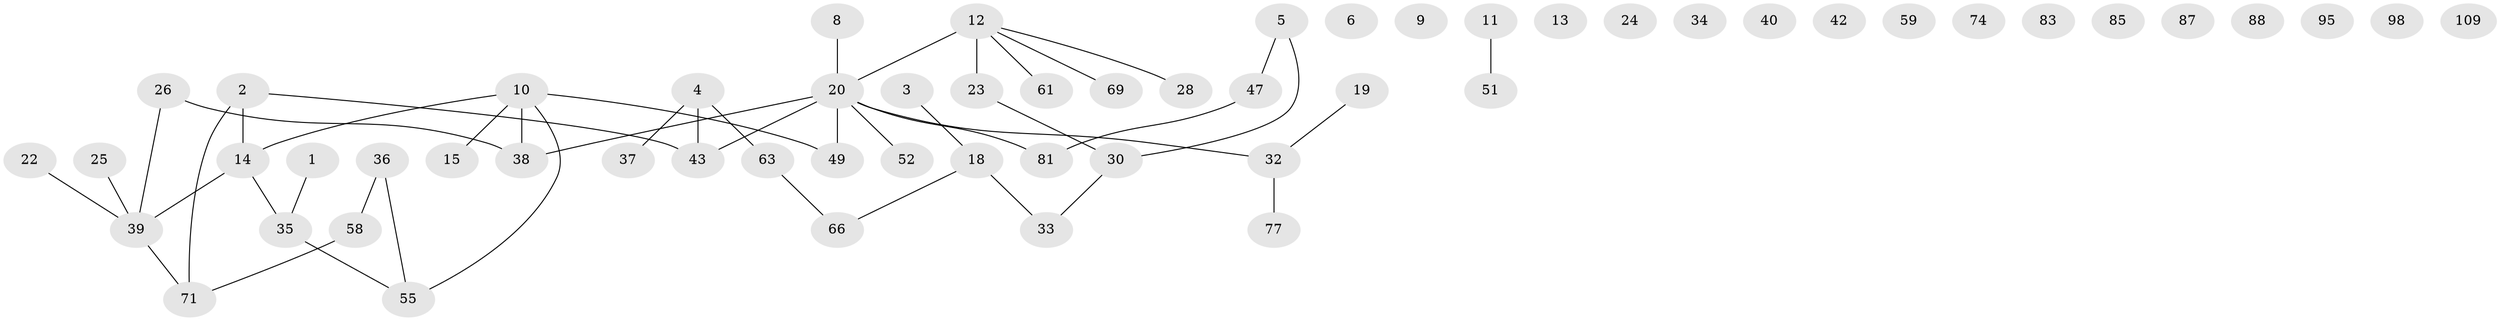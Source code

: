 // original degree distribution, {1: 0.3157894736842105, 2: 0.2719298245614035, 0: 0.12280701754385964, 3: 0.20175438596491227, 4: 0.06140350877192982, 5: 0.008771929824561403, 6: 0.017543859649122806}
// Generated by graph-tools (version 1.1) at 2025/13/03/09/25 04:13:13]
// undirected, 57 vertices, 47 edges
graph export_dot {
graph [start="1"]
  node [color=gray90,style=filled];
  1 [super="+97"];
  2 [super="+21+65"];
  3 [super="+41"];
  4 [super="+54"];
  5 [super="+7+79"];
  6;
  8 [super="+72"];
  9 [super="+48"];
  10 [super="+84+96+17+76"];
  11;
  12 [super="+67"];
  13 [super="+89"];
  14 [super="+16+111"];
  15 [super="+53"];
  18 [super="+56+31+45"];
  19;
  20 [super="+27+110+62"];
  22 [super="+46"];
  23 [super="+29"];
  24;
  25 [super="+44"];
  26 [super="+80"];
  28;
  30;
  32 [super="+108"];
  33 [super="+106+90"];
  34;
  35;
  36 [super="+60"];
  37 [super="+57"];
  38;
  39 [super="+100"];
  40;
  42;
  43 [super="+113"];
  47 [super="+73+94"];
  49 [super="+92"];
  51;
  52 [super="+105"];
  55;
  58 [super="+75+68"];
  59;
  61 [super="+70"];
  63;
  66;
  69;
  71;
  74;
  77;
  81 [super="+91"];
  83;
  85;
  87;
  88;
  95;
  98;
  109;
  1 -- 35;
  2 -- 43;
  2 -- 14;
  2 -- 71;
  3 -- 18;
  4 -- 43;
  4 -- 37;
  4 -- 63;
  5 -- 30;
  5 -- 47;
  8 -- 20;
  10 -- 49;
  10 -- 38;
  10 -- 14;
  10 -- 15;
  10 -- 55;
  11 -- 51;
  12 -- 61;
  12 -- 20 [weight=3];
  12 -- 69;
  12 -- 23;
  12 -- 28;
  14 -- 35;
  14 -- 39;
  18 -- 66;
  18 -- 33;
  19 -- 32;
  20 -- 52;
  20 -- 32;
  20 -- 38;
  20 -- 81;
  20 -- 49;
  20 -- 43;
  22 -- 39;
  23 -- 30;
  25 -- 39;
  26 -- 39;
  26 -- 38;
  30 -- 33;
  32 -- 77;
  35 -- 55;
  36 -- 55;
  36 -- 58;
  39 -- 71;
  47 -- 81;
  58 -- 71;
  63 -- 66;
}
